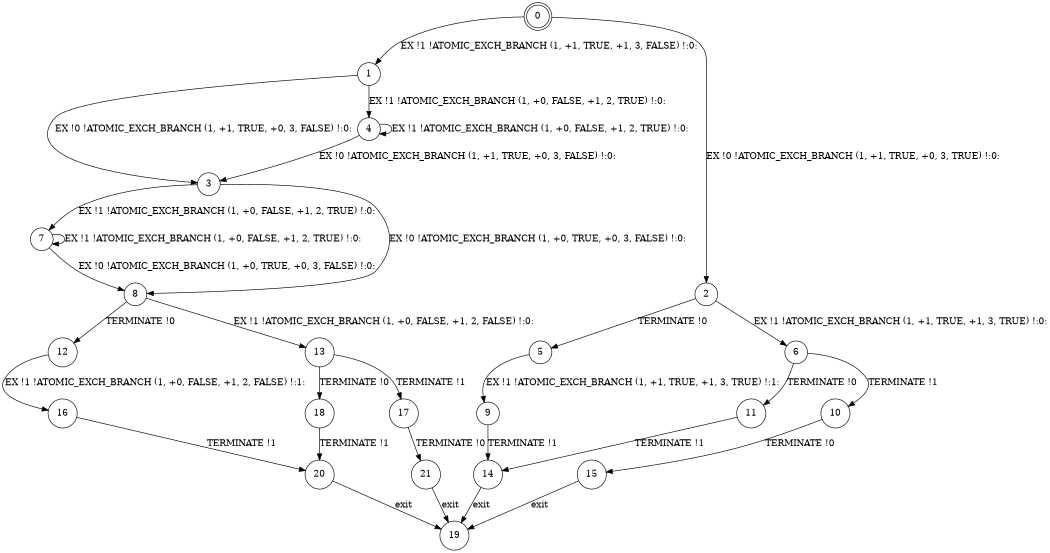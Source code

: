 digraph BCG {
size = "7, 10.5";
center = TRUE;
node [shape = circle];
0 [peripheries = 2];
0 -> 1 [label = "EX !1 !ATOMIC_EXCH_BRANCH (1, +1, TRUE, +1, 3, FALSE) !:0:"];
0 -> 2 [label = "EX !0 !ATOMIC_EXCH_BRANCH (1, +1, TRUE, +0, 3, TRUE) !:0:"];
1 -> 3 [label = "EX !0 !ATOMIC_EXCH_BRANCH (1, +1, TRUE, +0, 3, FALSE) !:0:"];
1 -> 4 [label = "EX !1 !ATOMIC_EXCH_BRANCH (1, +0, FALSE, +1, 2, TRUE) !:0:"];
2 -> 5 [label = "TERMINATE !0"];
2 -> 6 [label = "EX !1 !ATOMIC_EXCH_BRANCH (1, +1, TRUE, +1, 3, TRUE) !:0:"];
3 -> 7 [label = "EX !1 !ATOMIC_EXCH_BRANCH (1, +0, FALSE, +1, 2, TRUE) !:0:"];
3 -> 8 [label = "EX !0 !ATOMIC_EXCH_BRANCH (1, +0, TRUE, +0, 3, FALSE) !:0:"];
4 -> 3 [label = "EX !0 !ATOMIC_EXCH_BRANCH (1, +1, TRUE, +0, 3, FALSE) !:0:"];
4 -> 4 [label = "EX !1 !ATOMIC_EXCH_BRANCH (1, +0, FALSE, +1, 2, TRUE) !:0:"];
5 -> 9 [label = "EX !1 !ATOMIC_EXCH_BRANCH (1, +1, TRUE, +1, 3, TRUE) !:1:"];
6 -> 10 [label = "TERMINATE !1"];
6 -> 11 [label = "TERMINATE !0"];
7 -> 7 [label = "EX !1 !ATOMIC_EXCH_BRANCH (1, +0, FALSE, +1, 2, TRUE) !:0:"];
7 -> 8 [label = "EX !0 !ATOMIC_EXCH_BRANCH (1, +0, TRUE, +0, 3, FALSE) !:0:"];
8 -> 12 [label = "TERMINATE !0"];
8 -> 13 [label = "EX !1 !ATOMIC_EXCH_BRANCH (1, +0, FALSE, +1, 2, FALSE) !:0:"];
9 -> 14 [label = "TERMINATE !1"];
10 -> 15 [label = "TERMINATE !0"];
11 -> 14 [label = "TERMINATE !1"];
12 -> 16 [label = "EX !1 !ATOMIC_EXCH_BRANCH (1, +0, FALSE, +1, 2, FALSE) !:1:"];
13 -> 17 [label = "TERMINATE !1"];
13 -> 18 [label = "TERMINATE !0"];
14 -> 19 [label = "exit"];
15 -> 19 [label = "exit"];
16 -> 20 [label = "TERMINATE !1"];
17 -> 21 [label = "TERMINATE !0"];
18 -> 20 [label = "TERMINATE !1"];
20 -> 19 [label = "exit"];
21 -> 19 [label = "exit"];
}
